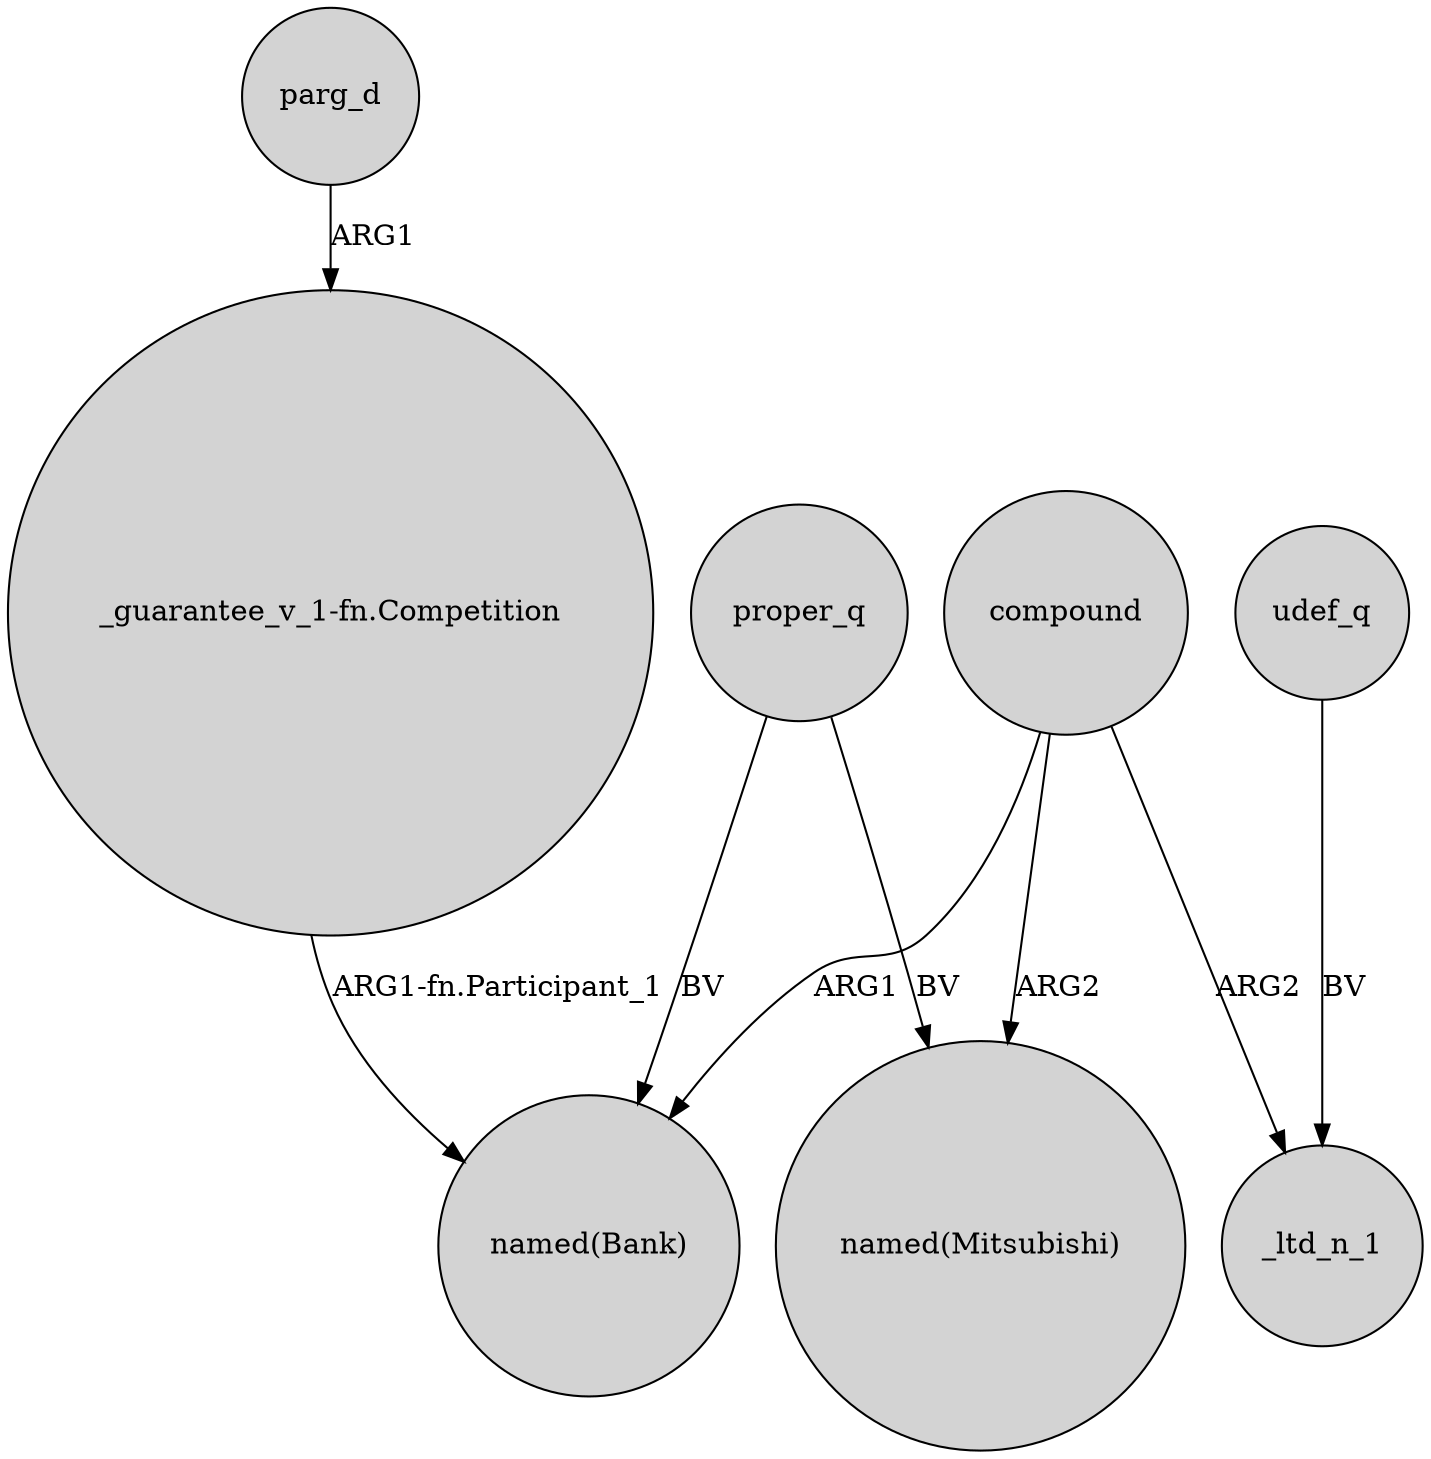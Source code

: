 digraph {
	node [shape=circle style=filled]
	compound -> "named(Bank)" [label=ARG1]
	parg_d -> "_guarantee_v_1-fn.Competition" [label=ARG1]
	proper_q -> "named(Mitsubishi)" [label=BV]
	compound -> "named(Mitsubishi)" [label=ARG2]
	udef_q -> _ltd_n_1 [label=BV]
	"_guarantee_v_1-fn.Competition" -> "named(Bank)" [label="ARG1-fn.Participant_1"]
	proper_q -> "named(Bank)" [label=BV]
	compound -> _ltd_n_1 [label=ARG2]
}
